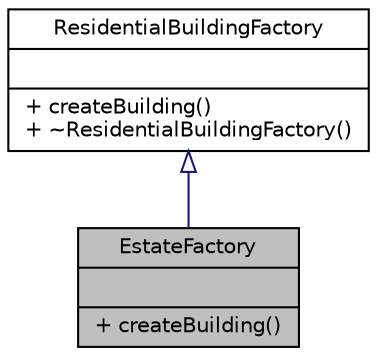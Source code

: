 digraph "EstateFactory"
{
 // LATEX_PDF_SIZE
  edge [fontname="Helvetica",fontsize="10",labelfontname="Helvetica",labelfontsize="10"];
  node [fontname="Helvetica",fontsize="10",shape=record];
  Node1 [label="{EstateFactory\n||+ createBuilding()\l}",height=0.2,width=0.4,color="black", fillcolor="grey75", style="filled", fontcolor="black",tooltip="The EstateFactory class is responsible for creating Estate buildings."];
  Node2 -> Node1 [dir="back",color="midnightblue",fontsize="10",style="solid",arrowtail="onormal",fontname="Helvetica"];
  Node2 [label="{ResidentialBuildingFactory\n||+ createBuilding()\l+ ~ResidentialBuildingFactory()\l}",height=0.2,width=0.4,color="black", fillcolor="white", style="filled",URL="$classResidentialBuildingFactory.html",tooltip="Abstract Factory class for creating residential buildings."];
}
